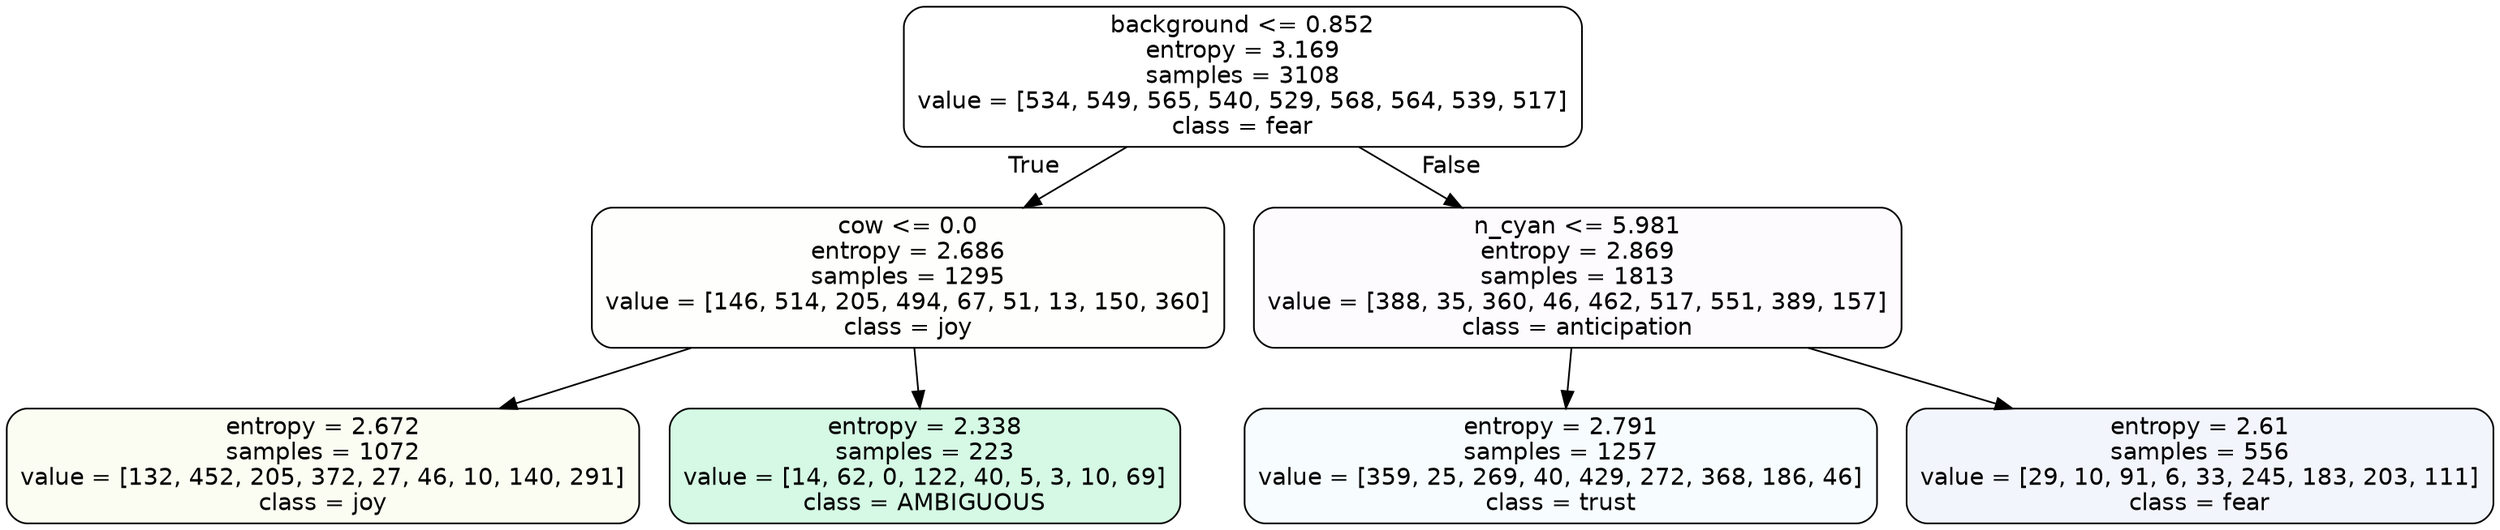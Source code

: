 digraph Tree {
node [shape=box, style="filled, rounded", color="black", fontname=helvetica] ;
edge [fontname=helvetica] ;
0 [label="background <= 0.852\nentropy = 3.169\nsamples = 3108\nvalue = [534, 549, 565, 540, 529, 568, 564, 539, 517]\nclass = fear", fillcolor="#3964e500"] ;
1 [label="cow <= 0.0\nentropy = 2.686\nsamples = 1295\nvalue = [146, 514, 205, 494, 67, 51, 13, 150, 360]\nclass = joy", fillcolor="#d7e53903"] ;
0 -> 1 [labeldistance=2.5, labelangle=45, headlabel="True"] ;
2 [label="entropy = 2.672\nsamples = 1072\nvalue = [132, 452, 205, 372, 27, 46, 10, 140, 291]\nclass = joy", fillcolor="#d7e53910"] ;
1 -> 2 ;
3 [label="entropy = 2.338\nsamples = 223\nvalue = [14, 62, 0, 122, 40, 5, 3, 10, 69]\nclass = AMBIGUOUS", fillcolor="#39e58135"] ;
1 -> 3 ;
4 [label="n_cyan <= 5.981\nentropy = 2.869\nsamples = 1813\nvalue = [388, 35, 360, 46, 462, 517, 551, 389, 157]\nclass = anticipation", fillcolor="#8139e504"] ;
0 -> 4 [labeldistance=2.5, labelangle=-45, headlabel="False"] ;
5 [label="entropy = 2.791\nsamples = 1257\nvalue = [359, 25, 269, 40, 429, 272, 368, 186, 46]\nclass = trust", fillcolor="#39d7e50a"] ;
4 -> 5 ;
6 [label="entropy = 2.61\nsamples = 556\nvalue = [29, 10, 91, 6, 33, 245, 183, 203, 111]\nclass = fear", fillcolor="#3964e50f"] ;
4 -> 6 ;
}